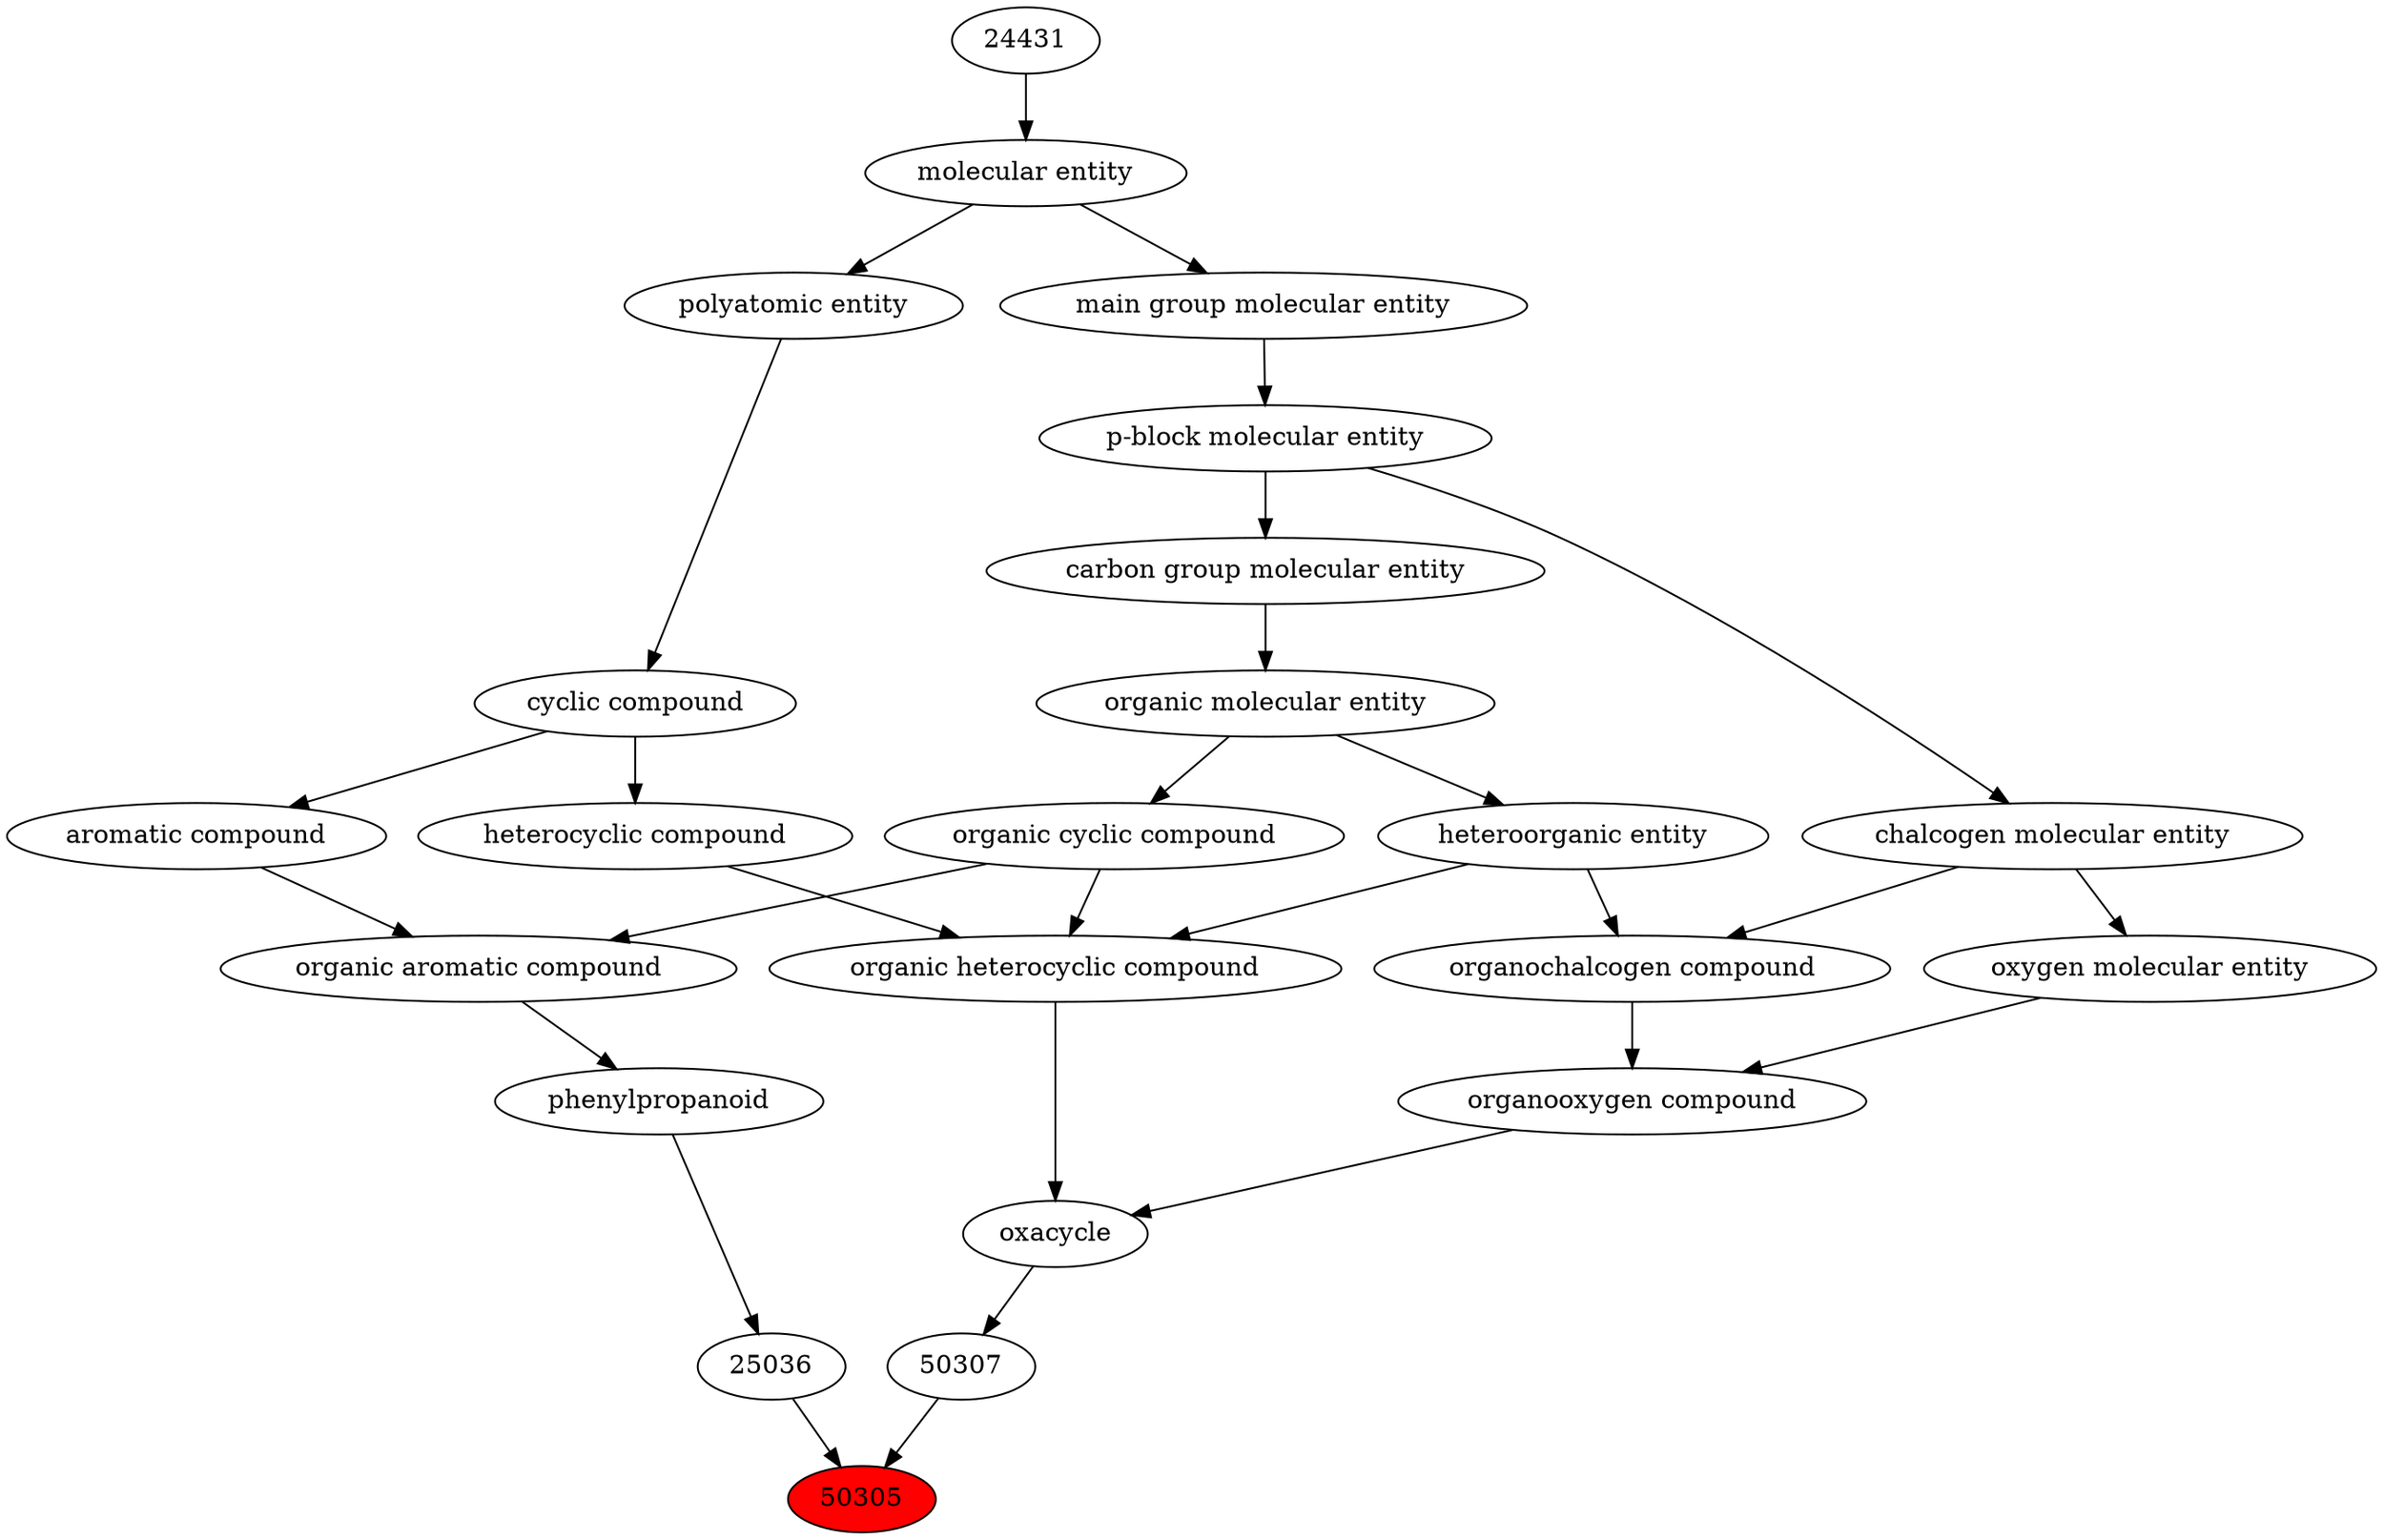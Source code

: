 digraph tree{ 
50305 [label="50305" fillcolor=red style=filled]
50307 -> 50305
25036 -> 50305
50307 [label="50307"]
38104 -> 50307
25036 [label="25036"]
26004 -> 25036
38104 [label="oxacycle"]
24532 -> 38104
36963 -> 38104
26004 [label="phenylpropanoid"]
33659 -> 26004
24532 [label="organic heterocyclic compound"]
33285 -> 24532
33832 -> 24532
5686 -> 24532
36963 [label="organooxygen compound"]
36962 -> 36963
25806 -> 36963
33659 [label="organic aromatic compound"]
33832 -> 33659
33655 -> 33659
33285 [label="heteroorganic entity"]
50860 -> 33285
33832 [label="organic cyclic compound"]
50860 -> 33832
5686 [label="heterocyclic compound"]
33595 -> 5686
36962 [label="organochalcogen compound"]
33285 -> 36962
33304 -> 36962
25806 [label="oxygen molecular entity"]
33304 -> 25806
33655 [label="aromatic compound"]
33595 -> 33655
50860 [label="organic molecular entity"]
33582 -> 50860
33595 [label="cyclic compound"]
36357 -> 33595
33304 [label="chalcogen molecular entity"]
33675 -> 33304
33582 [label="carbon group molecular entity"]
33675 -> 33582
36357 [label="polyatomic entity"]
23367 -> 36357
33675 [label="p-block molecular entity"]
33579 -> 33675
23367 [label="molecular entity"]
24431 -> 23367
33579 [label="main group molecular entity"]
23367 -> 33579
24431 [label="24431"]
}